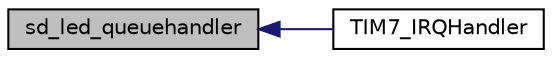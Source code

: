 digraph "sd_led_queuehandler"
{
  edge [fontname="Helvetica",fontsize="10",labelfontname="Helvetica",labelfontsize="10"];
  node [fontname="Helvetica",fontsize="10",shape=record];
  rankdir="LR";
  Node3 [label="sd_led_queuehandler",height=0.2,width=0.4,color="black", fillcolor="grey75", style="filled", fontcolor="black"];
  Node3 -> Node4 [dir="back",color="midnightblue",fontsize="10",style="solid",fontname="Helvetica"];
  Node4 [label="TIM7_IRQHandler",height=0.2,width=0.4,color="black", fillcolor="white", style="filled",URL="$group___s_d___t_i_m___functions.html#ga98cff83252098363b2dbca9608df964e",tooltip="Timer 7 Interrupt Handler This function handles TIM7 global interrupt. "];
}
